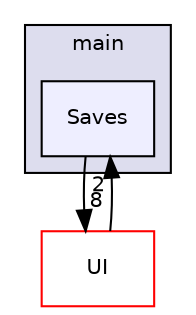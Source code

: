 digraph "/mnt/files/scripts/CircuitTester/src/main/Saves" {
  compound=true
  node [ fontsize="10", fontname="Helvetica"];
  edge [ labelfontsize="10", labelfontname="Helvetica"];
  subgraph clusterdir_5eb159725f84c66aafd839904a4acdd0 {
    graph [ bgcolor="#ddddee", pencolor="black", label="main" fontname="Helvetica", fontsize="10", URL="dir_5eb159725f84c66aafd839904a4acdd0.html"]
  dir_0792a320b46247d8145b24c360bd956d [shape=box, label="Saves", style="filled", fillcolor="#eeeeff", pencolor="black", URL="dir_0792a320b46247d8145b24c360bd956d.html"];
  }
  dir_3d25aac22c9fc9d80d70c48377432879 [shape=box label="UI" fillcolor="white" style="filled" color="red" URL="dir_3d25aac22c9fc9d80d70c48377432879.html"];
  dir_3d25aac22c9fc9d80d70c48377432879->dir_0792a320b46247d8145b24c360bd956d [headlabel="2", labeldistance=1.5 headhref="dir_000005_000004.html"];
  dir_0792a320b46247d8145b24c360bd956d->dir_3d25aac22c9fc9d80d70c48377432879 [headlabel="8", labeldistance=1.5 headhref="dir_000004_000005.html"];
}
